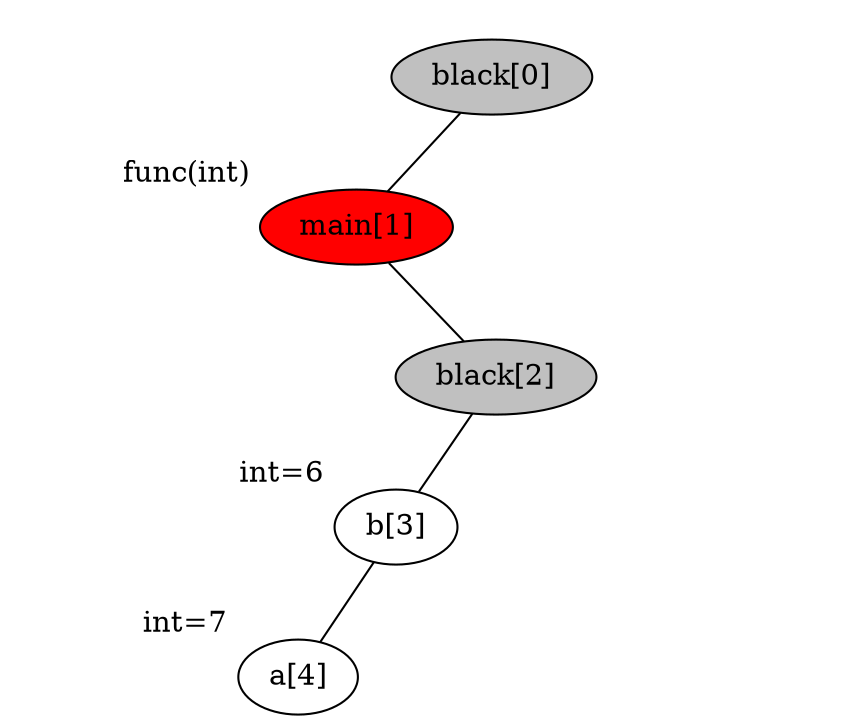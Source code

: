 graph binary {
	dpi="400";
	v0[style=filled, fillcolor=grey]
	v0[label="black[0]"]
	v0[xlabel=" "]
	v0 -- v1
	v0center [style=invis, width=0, label=""];
	v0 -- v0center [style=invis];
	v0notVisibleR [style=invis]
	v0 -- v0notVisibleR [style=invis];
	{
		rank=same v1 -- v0center  -- v0notVisibleR  [style=invis] 
	}
	v1[label="main[1]"]
	v1[style=filled, fillcolor=red]
	v1[xlabel="func(int) "]
	v1notVisibleL [style=invis]
	v1 -- v1notVisibleL [style=invis];
	v1center [style=invis, width=0, label=""];
	v1 -- v1center [style=invis];
	v1 -- v2	{
		rank=same v1notVisibleL -- v1center  -- v2 [style=invis] 
	}
	v2[style=filled, fillcolor=grey]
	v2[label="black[2]"]
	v2[xlabel=" "]
	v2 -- v3
	v2center [style=invis, width=0, label=""];
	v2 -- v2center [style=invis];
	v2notVisibleR [style=invis]
	v2 -- v2notVisibleR [style=invis];
	{
		rank=same v3 -- v2center  -- v2notVisibleR  [style=invis] 
	}
	v3[label="b[3]"]
	v3[xlabel="int=6 "]
	v3 -- v4
	v3center [style=invis, width=0, label=""];
	v3 -- v3center [style=invis];
	v3notVisibleR [style=invis]
	v3 -- v3notVisibleR [style=invis];
	{
		rank=same v4 -- v3center  -- v3notVisibleR  [style=invis] 
	}
	v4[label="a[4]"]
	v4[xlabel="int=7 "]

}
